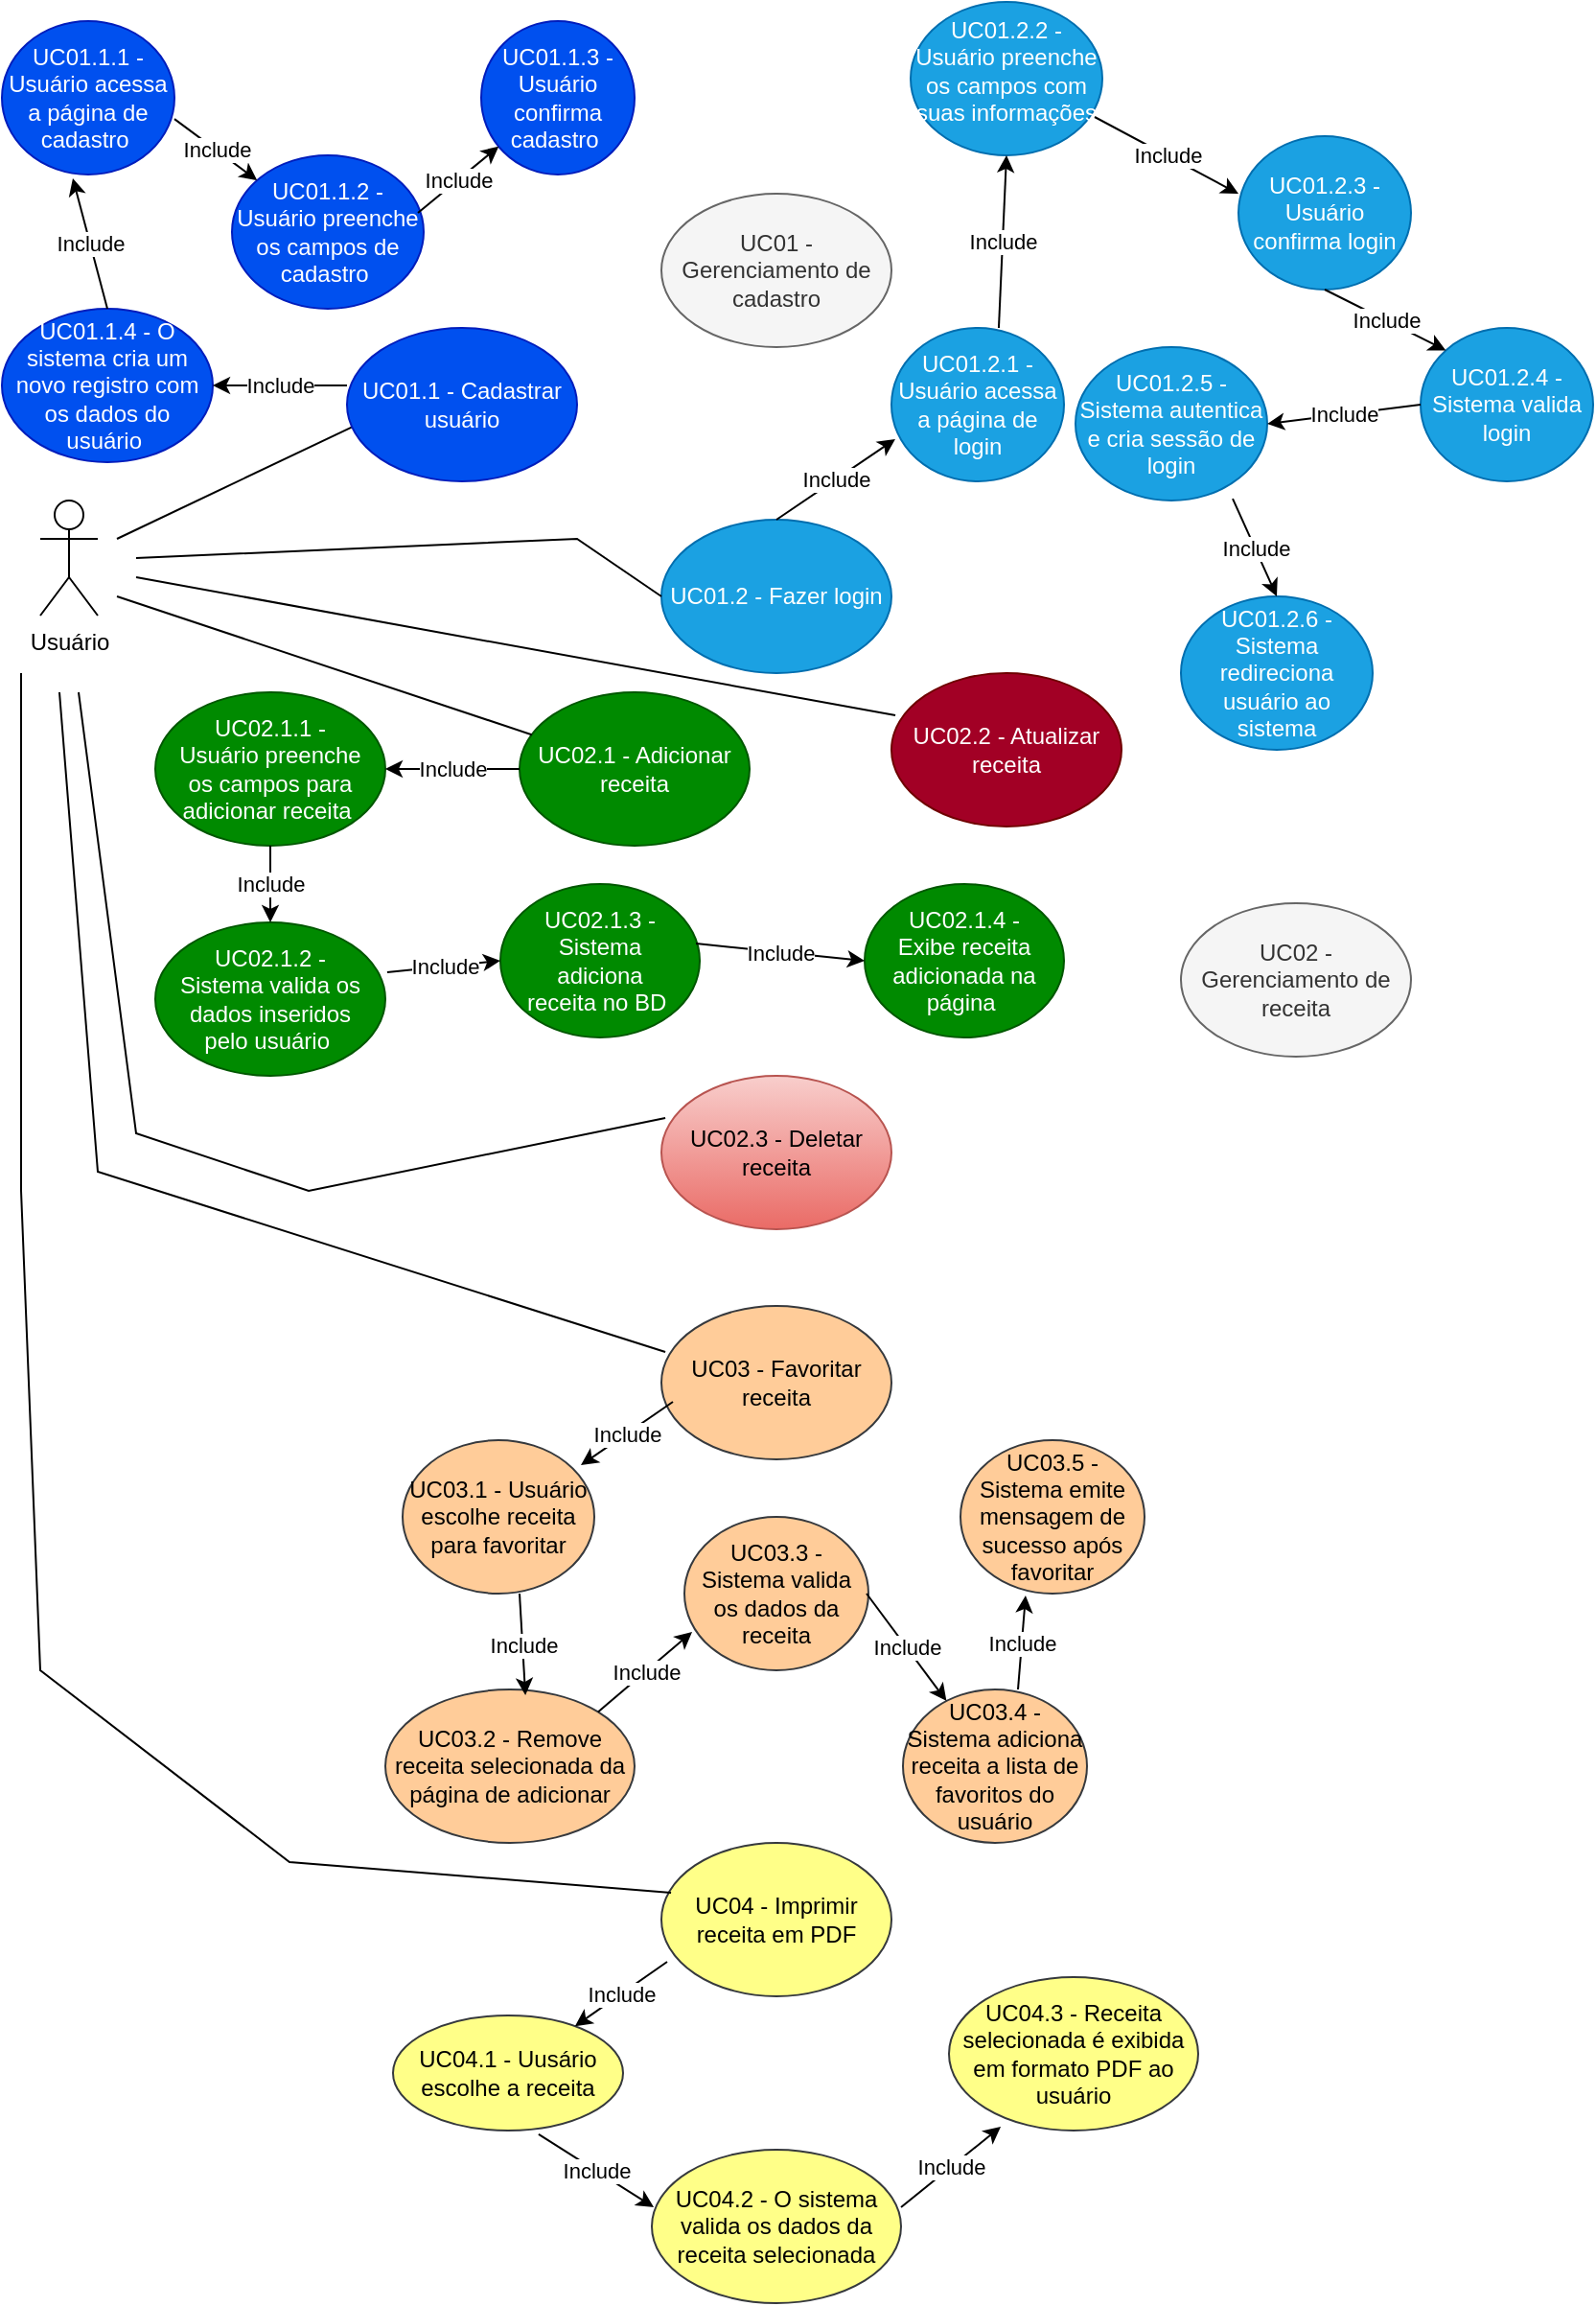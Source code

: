 <mxfile version="21.5.0" type="device">
  <diagram name="Página-1" id="gBUtkqNrIKotynBLvjPK">
    <mxGraphModel dx="2074" dy="756" grid="1" gridSize="10" guides="1" tooltips="1" connect="1" arrows="1" fold="1" page="1" pageScale="1" pageWidth="827" pageHeight="1169" math="0" shadow="0">
      <root>
        <mxCell id="0" />
        <mxCell id="1" parent="0" />
        <mxCell id="8liJQmMZoV-u6xwIEGl8-1" value="Usuário" style="shape=umlActor;verticalLabelPosition=bottom;verticalAlign=top;html=1;outlineConnect=0;" vertex="1" parent="1">
          <mxGeometry x="30" y="290" width="30" height="60" as="geometry" />
        </mxCell>
        <mxCell id="8liJQmMZoV-u6xwIEGl8-6" value="" style="endArrow=none;html=1;rounded=0;entryX=0.033;entryY=0.638;entryDx=0;entryDy=0;entryPerimeter=0;" edge="1" parent="1" target="8liJQmMZoV-u6xwIEGl8-18">
          <mxGeometry width="50" height="50" relative="1" as="geometry">
            <mxPoint x="70" y="310" as="sourcePoint" />
            <mxPoint x="180" y="329.5" as="targetPoint" />
          </mxGeometry>
        </mxCell>
        <mxCell id="8liJQmMZoV-u6xwIEGl8-14" value="UC01 - Gerenciamento de cadastro" style="ellipse;whiteSpace=wrap;html=1;fillColor=#f5f5f5;fontColor=#333333;strokeColor=#666666;" vertex="1" parent="1">
          <mxGeometry x="354" y="130" width="120" height="80" as="geometry" />
        </mxCell>
        <mxCell id="8liJQmMZoV-u6xwIEGl8-15" value="UC02 - Gerenciamento de receita" style="ellipse;whiteSpace=wrap;html=1;fillColor=#f5f5f5;fontColor=#333333;strokeColor=#666666;" vertex="1" parent="1">
          <mxGeometry x="625" y="500" width="120" height="80" as="geometry" />
        </mxCell>
        <mxCell id="8liJQmMZoV-u6xwIEGl8-16" value="UC03 - Favoritar receita" style="ellipse;whiteSpace=wrap;html=1;fillColor=#ffcc99;strokeColor=#36393d;" vertex="1" parent="1">
          <mxGeometry x="354" y="710" width="120" height="80" as="geometry" />
        </mxCell>
        <mxCell id="8liJQmMZoV-u6xwIEGl8-17" value="UC04 - Imprimir receita em PDF" style="ellipse;whiteSpace=wrap;html=1;fillColor=#ffff88;strokeColor=#36393d;" vertex="1" parent="1">
          <mxGeometry x="354" y="990" width="120" height="80" as="geometry" />
        </mxCell>
        <mxCell id="8liJQmMZoV-u6xwIEGl8-18" value="UC01.1 - Cadastrar usuário" style="ellipse;whiteSpace=wrap;html=1;fillColor=#0050ef;fontColor=#ffffff;strokeColor=#001DBC;" vertex="1" parent="1">
          <mxGeometry x="190" y="200" width="120" height="80" as="geometry" />
        </mxCell>
        <mxCell id="8liJQmMZoV-u6xwIEGl8-19" value="UC01.2 - Fazer login" style="ellipse;whiteSpace=wrap;html=1;fillColor=#1ba1e2;strokeColor=#006EAF;fontColor=#ffffff;" vertex="1" parent="1">
          <mxGeometry x="354" y="300" width="120" height="80" as="geometry" />
        </mxCell>
        <mxCell id="8liJQmMZoV-u6xwIEGl8-20" value="" style="endArrow=none;html=1;rounded=0;entryX=0;entryY=0.5;entryDx=0;entryDy=0;" edge="1" parent="1" target="8liJQmMZoV-u6xwIEGl8-19">
          <mxGeometry width="50" height="50" relative="1" as="geometry">
            <mxPoint x="80" y="320" as="sourcePoint" />
            <mxPoint x="204" y="201" as="targetPoint" />
            <Array as="points">
              <mxPoint x="310" y="310" />
            </Array>
          </mxGeometry>
        </mxCell>
        <mxCell id="8liJQmMZoV-u6xwIEGl8-21" value="UC02.1 - Adicionar receita" style="ellipse;whiteSpace=wrap;html=1;fillColor=#008a00;fontColor=#ffffff;strokeColor=#005700;" vertex="1" parent="1">
          <mxGeometry x="280" y="390" width="120" height="80" as="geometry" />
        </mxCell>
        <mxCell id="8liJQmMZoV-u6xwIEGl8-22" value="UC02.2 - Atualizar receita" style="ellipse;whiteSpace=wrap;html=1;fillColor=#a20025;strokeColor=#6F0000;fontColor=#ffffff;" vertex="1" parent="1">
          <mxGeometry x="474" y="380" width="120" height="80" as="geometry" />
        </mxCell>
        <mxCell id="8liJQmMZoV-u6xwIEGl8-23" value="UC02.3 - Deletar receita" style="ellipse;whiteSpace=wrap;html=1;fillColor=#f8cecc;gradientColor=#ea6b66;strokeColor=#b85450;" vertex="1" parent="1">
          <mxGeometry x="354" y="590" width="120" height="80" as="geometry" />
        </mxCell>
        <mxCell id="8liJQmMZoV-u6xwIEGl8-24" value="" style="endArrow=none;html=1;rounded=0;" edge="1" parent="1" target="8liJQmMZoV-u6xwIEGl8-21">
          <mxGeometry width="50" height="50" relative="1" as="geometry">
            <mxPoint x="70" y="340" as="sourcePoint" />
            <mxPoint x="200" y="290" as="targetPoint" />
          </mxGeometry>
        </mxCell>
        <mxCell id="8liJQmMZoV-u6xwIEGl8-25" value="" style="endArrow=none;html=1;rounded=0;entryX=0.017;entryY=0.275;entryDx=0;entryDy=0;entryPerimeter=0;" edge="1" parent="1" target="8liJQmMZoV-u6xwIEGl8-22">
          <mxGeometry width="50" height="50" relative="1" as="geometry">
            <mxPoint x="80" y="330" as="sourcePoint" />
            <mxPoint x="261" y="387" as="targetPoint" />
          </mxGeometry>
        </mxCell>
        <mxCell id="8liJQmMZoV-u6xwIEGl8-26" value="" style="endArrow=none;html=1;rounded=0;entryX=0.017;entryY=0.275;entryDx=0;entryDy=0;entryPerimeter=0;" edge="1" parent="1" target="8liJQmMZoV-u6xwIEGl8-23">
          <mxGeometry width="50" height="50" relative="1" as="geometry">
            <mxPoint x="50" y="390" as="sourcePoint" />
            <mxPoint x="354" y="500" as="targetPoint" />
            <Array as="points">
              <mxPoint x="80" y="620" />
              <mxPoint x="170" y="650" />
            </Array>
          </mxGeometry>
        </mxCell>
        <mxCell id="8liJQmMZoV-u6xwIEGl8-27" value="" style="endArrow=none;html=1;rounded=0;entryX=0.017;entryY=0.3;entryDx=0;entryDy=0;entryPerimeter=0;" edge="1" parent="1" target="8liJQmMZoV-u6xwIEGl8-16">
          <mxGeometry width="50" height="50" relative="1" as="geometry">
            <mxPoint x="40" y="390" as="sourcePoint" />
            <mxPoint x="325" y="520" as="targetPoint" />
            <Array as="points">
              <mxPoint x="60" y="640" />
            </Array>
          </mxGeometry>
        </mxCell>
        <mxCell id="8liJQmMZoV-u6xwIEGl8-28" value="" style="endArrow=none;html=1;rounded=0;entryX=0.042;entryY=0.325;entryDx=0;entryDy=0;entryPerimeter=0;" edge="1" parent="1" target="8liJQmMZoV-u6xwIEGl8-17">
          <mxGeometry width="50" height="50" relative="1" as="geometry">
            <mxPoint x="20" y="380" as="sourcePoint" />
            <mxPoint x="346" y="639" as="targetPoint" />
            <Array as="points">
              <mxPoint x="20" y="650" />
              <mxPoint x="30" y="900" />
              <mxPoint x="160" y="1000" />
            </Array>
          </mxGeometry>
        </mxCell>
        <mxCell id="8liJQmMZoV-u6xwIEGl8-29" value="UC01.1.1 - Usuário acessa a página de cadastro&amp;nbsp;" style="ellipse;whiteSpace=wrap;html=1;fillColor=#0050ef;fontColor=#ffffff;strokeColor=#001DBC;" vertex="1" parent="1">
          <mxGeometry x="10" y="40" width="90" height="80" as="geometry" />
        </mxCell>
        <mxCell id="8liJQmMZoV-u6xwIEGl8-30" value="UC01.1.2 - Usuário preenche os campos de cadastro&amp;nbsp;" style="ellipse;whiteSpace=wrap;html=1;fillColor=#0050ef;fontColor=#ffffff;strokeColor=#001DBC;" vertex="1" parent="1">
          <mxGeometry x="130" y="110" width="100" height="80" as="geometry" />
        </mxCell>
        <mxCell id="8liJQmMZoV-u6xwIEGl8-31" value="UC01.1.3 - Usuário confirma cadastro&amp;nbsp;" style="ellipse;whiteSpace=wrap;html=1;fillColor=#0050ef;fontColor=#ffffff;strokeColor=#001DBC;" vertex="1" parent="1">
          <mxGeometry x="260" y="40" width="80" height="80" as="geometry" />
        </mxCell>
        <mxCell id="8liJQmMZoV-u6xwIEGl8-32" value="UC01.1.4 - O sistema cria um novo registro com os dados do usuário&amp;nbsp;" style="ellipse;whiteSpace=wrap;html=1;spacing=1;fillColor=#0050ef;fontColor=#ffffff;strokeColor=#001DBC;" vertex="1" parent="1">
          <mxGeometry x="10" y="190" width="110" height="80" as="geometry" />
        </mxCell>
        <mxCell id="8liJQmMZoV-u6xwIEGl8-33" value="UC01.2.1 - Usuário acessa a página de login" style="ellipse;whiteSpace=wrap;html=1;fillColor=#1ba1e2;fontColor=#ffffff;strokeColor=#006EAF;" vertex="1" parent="1">
          <mxGeometry x="474" y="200" width="90" height="80" as="geometry" />
        </mxCell>
        <mxCell id="8liJQmMZoV-u6xwIEGl8-34" value="UC01.2.2 - Usuário preenche os campos com suas informações" style="ellipse;whiteSpace=wrap;html=1;spacing=2;spacingTop=-6;spacingRight=0;spacingBottom=2;fillColor=#1ba1e2;fontColor=#ffffff;strokeColor=#006EAF;" vertex="1" parent="1">
          <mxGeometry x="484" y="30" width="100" height="80" as="geometry" />
        </mxCell>
        <mxCell id="8liJQmMZoV-u6xwIEGl8-35" value="UC01.2.3 - Usuário confirma login" style="ellipse;whiteSpace=wrap;html=1;fillColor=#1ba1e2;fontColor=#ffffff;strokeColor=#006EAF;" vertex="1" parent="1">
          <mxGeometry x="655" y="100" width="90" height="80" as="geometry" />
        </mxCell>
        <mxCell id="8liJQmMZoV-u6xwIEGl8-36" value="UC01.2.4 - Sistema valida login" style="ellipse;whiteSpace=wrap;html=1;fillColor=#1ba1e2;fontColor=#ffffff;strokeColor=#006EAF;" vertex="1" parent="1">
          <mxGeometry x="750" y="200" width="90" height="80" as="geometry" />
        </mxCell>
        <mxCell id="8liJQmMZoV-u6xwIEGl8-37" value="UC01.2.5 - Sistema autentica e cria sessão de login" style="ellipse;whiteSpace=wrap;html=1;fillColor=#1ba1e2;fontColor=#ffffff;strokeColor=#006EAF;" vertex="1" parent="1">
          <mxGeometry x="570" y="210" width="100" height="80" as="geometry" />
        </mxCell>
        <mxCell id="8liJQmMZoV-u6xwIEGl8-38" value="UC01.2.6 - Sistema redireciona usuário ao sistema" style="ellipse;whiteSpace=wrap;html=1;fillColor=#1ba1e2;fontColor=#ffffff;strokeColor=#006EAF;" vertex="1" parent="1">
          <mxGeometry x="625" y="340" width="100" height="80" as="geometry" />
        </mxCell>
        <mxCell id="8liJQmMZoV-u6xwIEGl8-39" value="UC02.1.1 - Usuário preenche os campos para adicionar receita&amp;nbsp;" style="ellipse;whiteSpace=wrap;html=1;spacing=11;fillColor=#008a00;fontColor=#ffffff;strokeColor=#005700;" vertex="1" parent="1">
          <mxGeometry x="90" y="390" width="120" height="80" as="geometry" />
        </mxCell>
        <mxCell id="8liJQmMZoV-u6xwIEGl8-40" value="UC02.1.2 - Sistema valida os dados inseridos pelo usuário&amp;nbsp;" style="ellipse;whiteSpace=wrap;html=1;spacing=11;fillColor=#008a00;fontColor=#ffffff;strokeColor=#005700;" vertex="1" parent="1">
          <mxGeometry x="90" y="510" width="120" height="80" as="geometry" />
        </mxCell>
        <mxCell id="8liJQmMZoV-u6xwIEGl8-41" value="UC02.1.3 - Sistema adiciona receita no BD&amp;nbsp;" style="ellipse;whiteSpace=wrap;html=1;spacing=11;fillColor=#008a00;fontColor=#ffffff;strokeColor=#005700;" vertex="1" parent="1">
          <mxGeometry x="270" y="490" width="104" height="80" as="geometry" />
        </mxCell>
        <mxCell id="8liJQmMZoV-u6xwIEGl8-42" value="UC02.1.4 - Exibe receita adicionada na página&amp;nbsp;" style="ellipse;whiteSpace=wrap;html=1;spacing=11;fillColor=#008a00;fontColor=#ffffff;strokeColor=#005700;" vertex="1" parent="1">
          <mxGeometry x="460" y="490" width="104" height="80" as="geometry" />
        </mxCell>
        <mxCell id="8liJQmMZoV-u6xwIEGl8-43" value="UC03.1 - Usuário escolhe receita para favoritar" style="ellipse;whiteSpace=wrap;html=1;fillColor=#ffcc99;strokeColor=#36393d;" vertex="1" parent="1">
          <mxGeometry x="219" y="780" width="100" height="80" as="geometry" />
        </mxCell>
        <mxCell id="8liJQmMZoV-u6xwIEGl8-44" value="UC03.2 - Remove receita selecionada da página de adicionar" style="ellipse;whiteSpace=wrap;html=1;fillColor=#ffcc99;strokeColor=#36393d;" vertex="1" parent="1">
          <mxGeometry x="210" y="910" width="130" height="80" as="geometry" />
        </mxCell>
        <mxCell id="8liJQmMZoV-u6xwIEGl8-45" value="UC03.3 - Sistema valida os dados da receita" style="ellipse;whiteSpace=wrap;html=1;fillColor=#ffcc99;strokeColor=#36393d;" vertex="1" parent="1">
          <mxGeometry x="366" y="820" width="96" height="80" as="geometry" />
        </mxCell>
        <mxCell id="8liJQmMZoV-u6xwIEGl8-46" value="UC03.4 - Sistema adiciona receita a lista de favoritos do usuário" style="ellipse;whiteSpace=wrap;html=1;fillColor=#ffcc99;strokeColor=#36393d;" vertex="1" parent="1">
          <mxGeometry x="480" y="910" width="96" height="80" as="geometry" />
        </mxCell>
        <mxCell id="8liJQmMZoV-u6xwIEGl8-47" value="UC03.5 - Sistema emite mensagem de sucesso após favoritar" style="ellipse;whiteSpace=wrap;html=1;fillColor=#ffcc99;strokeColor=#36393d;" vertex="1" parent="1">
          <mxGeometry x="510" y="780" width="96" height="80" as="geometry" />
        </mxCell>
        <mxCell id="8liJQmMZoV-u6xwIEGl8-48" value="UC04.1 - Uusário escolhe a receita" style="ellipse;whiteSpace=wrap;html=1;fillColor=#ffff88;strokeColor=#36393d;" vertex="1" parent="1">
          <mxGeometry x="214" y="1080" width="120" height="60" as="geometry" />
        </mxCell>
        <mxCell id="8liJQmMZoV-u6xwIEGl8-49" value="UC04.2 - O sistema valida os dados da receita selecionada" style="ellipse;whiteSpace=wrap;html=1;fillColor=#ffff88;strokeColor=#36393d;" vertex="1" parent="1">
          <mxGeometry x="349" y="1150" width="130" height="80" as="geometry" />
        </mxCell>
        <mxCell id="8liJQmMZoV-u6xwIEGl8-50" value="UC04.3 - Receita selecionada é exibida em formato PDF ao usuário" style="ellipse;whiteSpace=wrap;html=1;fillColor=#ffff88;strokeColor=#36393d;" vertex="1" parent="1">
          <mxGeometry x="504" y="1060" width="130" height="80" as="geometry" />
        </mxCell>
        <mxCell id="8liJQmMZoV-u6xwIEGl8-51" value="" style="endArrow=classic;html=1;rounded=0;exitX=0.025;exitY=0.775;exitDx=0;exitDy=0;exitPerimeter=0;" edge="1" parent="1" source="8liJQmMZoV-u6xwIEGl8-17" target="8liJQmMZoV-u6xwIEGl8-48">
          <mxGeometry relative="1" as="geometry">
            <mxPoint x="354" y="1090" as="sourcePoint" />
            <mxPoint x="454" y="1090" as="targetPoint" />
          </mxGeometry>
        </mxCell>
        <mxCell id="8liJQmMZoV-u6xwIEGl8-52" value="Include" style="edgeLabel;resizable=0;html=1;align=center;verticalAlign=middle;" connectable="0" vertex="1" parent="8liJQmMZoV-u6xwIEGl8-51">
          <mxGeometry relative="1" as="geometry" />
        </mxCell>
        <mxCell id="8liJQmMZoV-u6xwIEGl8-53" value="" style="endArrow=classic;html=1;rounded=0;exitX=0.633;exitY=1.033;exitDx=0;exitDy=0;exitPerimeter=0;entryX=0.008;entryY=0.375;entryDx=0;entryDy=0;entryPerimeter=0;" edge="1" parent="1" source="8liJQmMZoV-u6xwIEGl8-48" target="8liJQmMZoV-u6xwIEGl8-49">
          <mxGeometry relative="1" as="geometry">
            <mxPoint x="349" y="1150" as="sourcePoint" />
            <mxPoint x="301" y="1184" as="targetPoint" />
          </mxGeometry>
        </mxCell>
        <mxCell id="8liJQmMZoV-u6xwIEGl8-54" value="Include" style="edgeLabel;resizable=0;html=1;align=center;verticalAlign=middle;" connectable="0" vertex="1" parent="8liJQmMZoV-u6xwIEGl8-53">
          <mxGeometry relative="1" as="geometry" />
        </mxCell>
        <mxCell id="8liJQmMZoV-u6xwIEGl8-55" value="" style="endArrow=classic;html=1;rounded=0;exitX=0.633;exitY=1.033;exitDx=0;exitDy=0;exitPerimeter=0;entryX=0.208;entryY=0.975;entryDx=0;entryDy=0;entryPerimeter=0;" edge="1" parent="1" target="8liJQmMZoV-u6xwIEGl8-50">
          <mxGeometry relative="1" as="geometry">
            <mxPoint x="479" y="1180" as="sourcePoint" />
            <mxPoint x="539" y="1218" as="targetPoint" />
          </mxGeometry>
        </mxCell>
        <mxCell id="8liJQmMZoV-u6xwIEGl8-56" value="Include" style="edgeLabel;resizable=0;html=1;align=center;verticalAlign=middle;" connectable="0" vertex="1" parent="8liJQmMZoV-u6xwIEGl8-55">
          <mxGeometry relative="1" as="geometry" />
        </mxCell>
        <mxCell id="8liJQmMZoV-u6xwIEGl8-57" value="" style="endArrow=classic;html=1;rounded=0;exitX=0.025;exitY=0.775;exitDx=0;exitDy=0;exitPerimeter=0;entryX=0.93;entryY=0.163;entryDx=0;entryDy=0;entryPerimeter=0;" edge="1" parent="1" target="8liJQmMZoV-u6xwIEGl8-43">
          <mxGeometry relative="1" as="geometry">
            <mxPoint x="360" y="760" as="sourcePoint" />
            <mxPoint x="312" y="794" as="targetPoint" />
          </mxGeometry>
        </mxCell>
        <mxCell id="8liJQmMZoV-u6xwIEGl8-58" value="Include" style="edgeLabel;resizable=0;html=1;align=center;verticalAlign=middle;" connectable="0" vertex="1" parent="8liJQmMZoV-u6xwIEGl8-57">
          <mxGeometry relative="1" as="geometry" />
        </mxCell>
        <mxCell id="8liJQmMZoV-u6xwIEGl8-59" value="" style="endArrow=classic;html=1;rounded=0;exitX=0.025;exitY=0.775;exitDx=0;exitDy=0;exitPerimeter=0;entryX=0.562;entryY=0.038;entryDx=0;entryDy=0;entryPerimeter=0;" edge="1" parent="1" target="8liJQmMZoV-u6xwIEGl8-44">
          <mxGeometry relative="1" as="geometry">
            <mxPoint x="280" y="860" as="sourcePoint" />
            <mxPoint x="232" y="893" as="targetPoint" />
          </mxGeometry>
        </mxCell>
        <mxCell id="8liJQmMZoV-u6xwIEGl8-60" value="Include" style="edgeLabel;resizable=0;html=1;align=center;verticalAlign=middle;" connectable="0" vertex="1" parent="8liJQmMZoV-u6xwIEGl8-59">
          <mxGeometry relative="1" as="geometry" />
        </mxCell>
        <mxCell id="8liJQmMZoV-u6xwIEGl8-61" value="" style="endArrow=classic;html=1;rounded=0;exitX=1;exitY=0;exitDx=0;exitDy=0;entryX=0.042;entryY=0.75;entryDx=0;entryDy=0;entryPerimeter=0;" edge="1" parent="1" source="8liJQmMZoV-u6xwIEGl8-44" target="8liJQmMZoV-u6xwIEGl8-45">
          <mxGeometry relative="1" as="geometry">
            <mxPoint x="360" y="860" as="sourcePoint" />
            <mxPoint x="312" y="893" as="targetPoint" />
          </mxGeometry>
        </mxCell>
        <mxCell id="8liJQmMZoV-u6xwIEGl8-62" value="Include" style="edgeLabel;resizable=0;html=1;align=center;verticalAlign=middle;" connectable="0" vertex="1" parent="8liJQmMZoV-u6xwIEGl8-61">
          <mxGeometry relative="1" as="geometry" />
        </mxCell>
        <mxCell id="8liJQmMZoV-u6xwIEGl8-63" value="" style="endArrow=classic;html=1;rounded=0;exitX=1;exitY=0;exitDx=0;exitDy=0;" edge="1" parent="1" target="8liJQmMZoV-u6xwIEGl8-46">
          <mxGeometry relative="1" as="geometry">
            <mxPoint x="461" y="860" as="sourcePoint" />
            <mxPoint x="510" y="818" as="targetPoint" />
          </mxGeometry>
        </mxCell>
        <mxCell id="8liJQmMZoV-u6xwIEGl8-64" value="Include" style="edgeLabel;resizable=0;html=1;align=center;verticalAlign=middle;" connectable="0" vertex="1" parent="8liJQmMZoV-u6xwIEGl8-63">
          <mxGeometry relative="1" as="geometry" />
        </mxCell>
        <mxCell id="8liJQmMZoV-u6xwIEGl8-65" value="" style="endArrow=classic;html=1;rounded=0;exitX=0.625;exitY=0;exitDx=0;exitDy=0;exitPerimeter=0;entryX=0.354;entryY=1.013;entryDx=0;entryDy=0;entryPerimeter=0;" edge="1" parent="1" source="8liJQmMZoV-u6xwIEGl8-46" target="8liJQmMZoV-u6xwIEGl8-47">
          <mxGeometry relative="1" as="geometry">
            <mxPoint x="558" y="860" as="sourcePoint" />
            <mxPoint x="520" y="870" as="targetPoint" />
          </mxGeometry>
        </mxCell>
        <mxCell id="8liJQmMZoV-u6xwIEGl8-66" value="Include" style="edgeLabel;resizable=0;html=1;align=center;verticalAlign=middle;" connectable="0" vertex="1" parent="8liJQmMZoV-u6xwIEGl8-65">
          <mxGeometry relative="1" as="geometry" />
        </mxCell>
        <mxCell id="8liJQmMZoV-u6xwIEGl8-67" value="" style="endArrow=classic;html=1;rounded=0;exitX=0;exitY=0.5;exitDx=0;exitDy=0;entryX=1;entryY=0.5;entryDx=0;entryDy=0;" edge="1" parent="1" source="8liJQmMZoV-u6xwIEGl8-21" target="8liJQmMZoV-u6xwIEGl8-39">
          <mxGeometry relative="1" as="geometry">
            <mxPoint x="240" y="430" as="sourcePoint" />
            <mxPoint x="192" y="464" as="targetPoint" />
          </mxGeometry>
        </mxCell>
        <mxCell id="8liJQmMZoV-u6xwIEGl8-68" value="Include" style="edgeLabel;resizable=0;html=1;align=center;verticalAlign=middle;" connectable="0" vertex="1" parent="8liJQmMZoV-u6xwIEGl8-67">
          <mxGeometry relative="1" as="geometry" />
        </mxCell>
        <mxCell id="8liJQmMZoV-u6xwIEGl8-69" value="" style="endArrow=classic;html=1;rounded=0;exitX=0.5;exitY=1;exitDx=0;exitDy=0;entryX=0.5;entryY=0;entryDx=0;entryDy=0;" edge="1" parent="1" source="8liJQmMZoV-u6xwIEGl8-39" target="8liJQmMZoV-u6xwIEGl8-40">
          <mxGeometry relative="1" as="geometry">
            <mxPoint x="185" y="500" as="sourcePoint" />
            <mxPoint x="115" y="500" as="targetPoint" />
          </mxGeometry>
        </mxCell>
        <mxCell id="8liJQmMZoV-u6xwIEGl8-70" value="Include" style="edgeLabel;resizable=0;html=1;align=center;verticalAlign=middle;" connectable="0" vertex="1" parent="8liJQmMZoV-u6xwIEGl8-69">
          <mxGeometry relative="1" as="geometry" />
        </mxCell>
        <mxCell id="8liJQmMZoV-u6xwIEGl8-71" value="" style="endArrow=classic;html=1;rounded=0;exitX=1.008;exitY=0.325;exitDx=0;exitDy=0;exitPerimeter=0;entryX=0;entryY=0.5;entryDx=0;entryDy=0;" edge="1" parent="1" source="8liJQmMZoV-u6xwIEGl8-40" target="8liJQmMZoV-u6xwIEGl8-41">
          <mxGeometry relative="1" as="geometry">
            <mxPoint x="240" y="530" as="sourcePoint" />
            <mxPoint x="280" y="590" as="targetPoint" />
          </mxGeometry>
        </mxCell>
        <mxCell id="8liJQmMZoV-u6xwIEGl8-72" value="Include" style="edgeLabel;resizable=0;html=1;align=center;verticalAlign=middle;" connectable="0" vertex="1" parent="8liJQmMZoV-u6xwIEGl8-71">
          <mxGeometry relative="1" as="geometry" />
        </mxCell>
        <mxCell id="8liJQmMZoV-u6xwIEGl8-74" value="" style="endArrow=classic;html=1;rounded=0;exitX=0.981;exitY=0.388;exitDx=0;exitDy=0;exitPerimeter=0;" edge="1" parent="1" source="8liJQmMZoV-u6xwIEGl8-41">
          <mxGeometry relative="1" as="geometry">
            <mxPoint x="410" y="550" as="sourcePoint" />
            <mxPoint x="460" y="530" as="targetPoint" />
          </mxGeometry>
        </mxCell>
        <mxCell id="8liJQmMZoV-u6xwIEGl8-75" value="Include" style="edgeLabel;resizable=0;html=1;align=center;verticalAlign=middle;" connectable="0" vertex="1" parent="8liJQmMZoV-u6xwIEGl8-74">
          <mxGeometry relative="1" as="geometry" />
        </mxCell>
        <mxCell id="8liJQmMZoV-u6xwIEGl8-76" value="" style="endArrow=classic;html=1;rounded=0;exitX=0;exitY=0.375;exitDx=0;exitDy=0;entryX=1;entryY=0.5;entryDx=0;entryDy=0;exitPerimeter=0;" edge="1" parent="1" source="8liJQmMZoV-u6xwIEGl8-18" target="8liJQmMZoV-u6xwIEGl8-32">
          <mxGeometry relative="1" as="geometry">
            <mxPoint x="260" y="160" as="sourcePoint" />
            <mxPoint x="190" y="160" as="targetPoint" />
          </mxGeometry>
        </mxCell>
        <mxCell id="8liJQmMZoV-u6xwIEGl8-77" value="Include" style="edgeLabel;resizable=0;html=1;align=center;verticalAlign=middle;" connectable="0" vertex="1" parent="8liJQmMZoV-u6xwIEGl8-76">
          <mxGeometry relative="1" as="geometry" />
        </mxCell>
        <mxCell id="8liJQmMZoV-u6xwIEGl8-78" value="" style="endArrow=classic;html=1;rounded=0;exitX=0.5;exitY=0;exitDx=0;exitDy=0;entryX=0.411;entryY=1.025;entryDx=0;entryDy=0;entryPerimeter=0;" edge="1" parent="1" source="8liJQmMZoV-u6xwIEGl8-32" target="8liJQmMZoV-u6xwIEGl8-29">
          <mxGeometry relative="1" as="geometry">
            <mxPoint x="120" y="160" as="sourcePoint" />
            <mxPoint x="50" y="160" as="targetPoint" />
          </mxGeometry>
        </mxCell>
        <mxCell id="8liJQmMZoV-u6xwIEGl8-79" value="Include" style="edgeLabel;resizable=0;html=1;align=center;verticalAlign=middle;" connectable="0" vertex="1" parent="8liJQmMZoV-u6xwIEGl8-78">
          <mxGeometry relative="1" as="geometry" />
        </mxCell>
        <mxCell id="8liJQmMZoV-u6xwIEGl8-80" value="" style="endArrow=classic;html=1;rounded=0;exitX=1;exitY=0.638;exitDx=0;exitDy=0;exitPerimeter=0;" edge="1" parent="1" source="8liJQmMZoV-u6xwIEGl8-29" target="8liJQmMZoV-u6xwIEGl8-30">
          <mxGeometry relative="1" as="geometry">
            <mxPoint x="185" y="70" as="sourcePoint" />
            <mxPoint x="115" y="70" as="targetPoint" />
          </mxGeometry>
        </mxCell>
        <mxCell id="8liJQmMZoV-u6xwIEGl8-81" value="Include" style="edgeLabel;resizable=0;html=1;align=center;verticalAlign=middle;" connectable="0" vertex="1" parent="8liJQmMZoV-u6xwIEGl8-80">
          <mxGeometry relative="1" as="geometry" />
        </mxCell>
        <mxCell id="8liJQmMZoV-u6xwIEGl8-82" value="" style="endArrow=classic;html=1;rounded=0;exitX=1;exitY=0.638;exitDx=0;exitDy=0;exitPerimeter=0;" edge="1" parent="1" target="8liJQmMZoV-u6xwIEGl8-31">
          <mxGeometry relative="1" as="geometry">
            <mxPoint x="227" y="140" as="sourcePoint" />
            <mxPoint x="270" y="172" as="targetPoint" />
          </mxGeometry>
        </mxCell>
        <mxCell id="8liJQmMZoV-u6xwIEGl8-83" value="Include" style="edgeLabel;resizable=0;html=1;align=center;verticalAlign=middle;" connectable="0" vertex="1" parent="8liJQmMZoV-u6xwIEGl8-82">
          <mxGeometry relative="1" as="geometry" />
        </mxCell>
        <mxCell id="8liJQmMZoV-u6xwIEGl8-84" value="" style="endArrow=classic;html=1;rounded=0;exitX=0.5;exitY=0;exitDx=0;exitDy=0;entryX=0.022;entryY=0.725;entryDx=0;entryDy=0;entryPerimeter=0;" edge="1" parent="1" source="8liJQmMZoV-u6xwIEGl8-19" target="8liJQmMZoV-u6xwIEGl8-33">
          <mxGeometry relative="1" as="geometry">
            <mxPoint x="354" y="265" as="sourcePoint" />
            <mxPoint x="396" y="230" as="targetPoint" />
          </mxGeometry>
        </mxCell>
        <mxCell id="8liJQmMZoV-u6xwIEGl8-85" value="Include" style="edgeLabel;resizable=0;html=1;align=center;verticalAlign=middle;" connectable="0" vertex="1" parent="8liJQmMZoV-u6xwIEGl8-84">
          <mxGeometry relative="1" as="geometry" />
        </mxCell>
        <mxCell id="8liJQmMZoV-u6xwIEGl8-86" value="" style="endArrow=classic;html=1;rounded=0;exitX=0.622;exitY=0;exitDx=0;exitDy=0;exitPerimeter=0;entryX=0.5;entryY=1;entryDx=0;entryDy=0;" edge="1" parent="1" source="8liJQmMZoV-u6xwIEGl8-33" target="8liJQmMZoV-u6xwIEGl8-34">
          <mxGeometry relative="1" as="geometry">
            <mxPoint x="444" y="160" as="sourcePoint" />
            <mxPoint x="446" y="120" as="targetPoint" />
          </mxGeometry>
        </mxCell>
        <mxCell id="8liJQmMZoV-u6xwIEGl8-87" value="Include" style="edgeLabel;resizable=0;html=1;align=center;verticalAlign=middle;" connectable="0" vertex="1" parent="8liJQmMZoV-u6xwIEGl8-86">
          <mxGeometry relative="1" as="geometry" />
        </mxCell>
        <mxCell id="8liJQmMZoV-u6xwIEGl8-90" value="" style="endArrow=classic;html=1;rounded=0;exitX=0.5;exitY=1;exitDx=0;exitDy=0;entryX=0;entryY=0;entryDx=0;entryDy=0;" edge="1" parent="1" source="8liJQmMZoV-u6xwIEGl8-35" target="8liJQmMZoV-u6xwIEGl8-36">
          <mxGeometry relative="1" as="geometry">
            <mxPoint x="650" y="110" as="sourcePoint" />
            <mxPoint x="692" y="166" as="targetPoint" />
          </mxGeometry>
        </mxCell>
        <mxCell id="8liJQmMZoV-u6xwIEGl8-91" value="Include" style="edgeLabel;resizable=0;html=1;align=center;verticalAlign=middle;" connectable="0" vertex="1" parent="8liJQmMZoV-u6xwIEGl8-90">
          <mxGeometry relative="1" as="geometry" />
        </mxCell>
        <mxCell id="8liJQmMZoV-u6xwIEGl8-92" value="" style="endArrow=classic;html=1;rounded=0;exitX=0;exitY=0.5;exitDx=0;exitDy=0;entryX=1;entryY=0.5;entryDx=0;entryDy=0;" edge="1" parent="1" source="8liJQmMZoV-u6xwIEGl8-36" target="8liJQmMZoV-u6xwIEGl8-37">
          <mxGeometry relative="1" as="geometry">
            <mxPoint x="660" y="120" as="sourcePoint" />
            <mxPoint x="661" y="160" as="targetPoint" />
          </mxGeometry>
        </mxCell>
        <mxCell id="8liJQmMZoV-u6xwIEGl8-93" value="Include" style="edgeLabel;resizable=0;html=1;align=center;verticalAlign=middle;" connectable="0" vertex="1" parent="8liJQmMZoV-u6xwIEGl8-92">
          <mxGeometry relative="1" as="geometry" />
        </mxCell>
        <mxCell id="8liJQmMZoV-u6xwIEGl8-94" value="" style="endArrow=classic;html=1;rounded=0;exitX=0.82;exitY=0.988;exitDx=0;exitDy=0;entryX=0.5;entryY=0;entryDx=0;entryDy=0;exitPerimeter=0;" edge="1" parent="1" source="8liJQmMZoV-u6xwIEGl8-37" target="8liJQmMZoV-u6xwIEGl8-38">
          <mxGeometry relative="1" as="geometry">
            <mxPoint x="616" y="200" as="sourcePoint" />
            <mxPoint x="564" y="240" as="targetPoint" />
          </mxGeometry>
        </mxCell>
        <mxCell id="8liJQmMZoV-u6xwIEGl8-95" value="Include" style="edgeLabel;resizable=0;html=1;align=center;verticalAlign=middle;" connectable="0" vertex="1" parent="8liJQmMZoV-u6xwIEGl8-94">
          <mxGeometry relative="1" as="geometry" />
        </mxCell>
        <mxCell id="8liJQmMZoV-u6xwIEGl8-96" value="" style="endArrow=classic;html=1;rounded=0;exitX=0.96;exitY=0.75;exitDx=0;exitDy=0;exitPerimeter=0;entryX=0;entryY=0.375;entryDx=0;entryDy=0;entryPerimeter=0;" edge="1" parent="1" source="8liJQmMZoV-u6xwIEGl8-34" target="8liJQmMZoV-u6xwIEGl8-35">
          <mxGeometry relative="1" as="geometry">
            <mxPoint x="634" y="180" as="sourcePoint" />
            <mxPoint x="638" y="90" as="targetPoint" />
          </mxGeometry>
        </mxCell>
        <mxCell id="8liJQmMZoV-u6xwIEGl8-97" value="Include" style="edgeLabel;resizable=0;html=1;align=center;verticalAlign=middle;" connectable="0" vertex="1" parent="8liJQmMZoV-u6xwIEGl8-96">
          <mxGeometry relative="1" as="geometry" />
        </mxCell>
      </root>
    </mxGraphModel>
  </diagram>
</mxfile>
